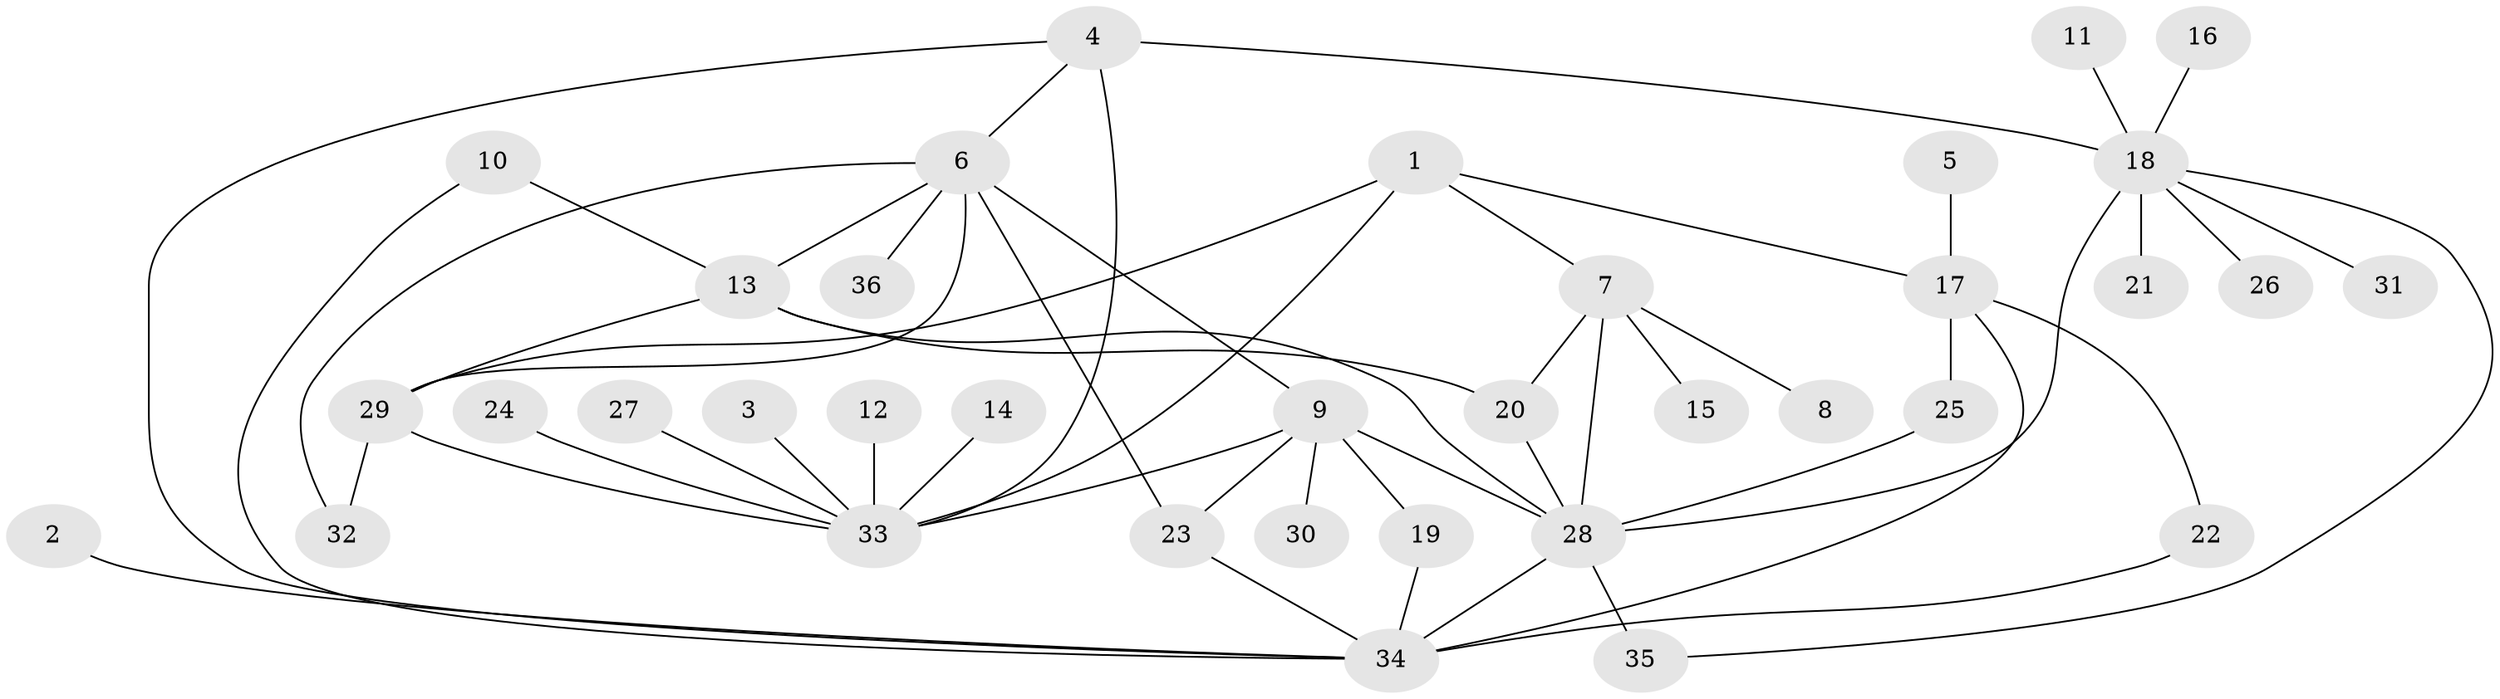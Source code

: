 // original degree distribution, {11: 0.027777777777777776, 7: 0.041666666666666664, 4: 0.09722222222222222, 6: 0.013888888888888888, 8: 0.013888888888888888, 10: 0.027777777777777776, 3: 0.05555555555555555, 2: 0.18055555555555555, 1: 0.5416666666666666}
// Generated by graph-tools (version 1.1) at 2025/37/03/04/25 23:37:43]
// undirected, 36 vertices, 54 edges
graph export_dot {
  node [color=gray90,style=filled];
  1;
  2;
  3;
  4;
  5;
  6;
  7;
  8;
  9;
  10;
  11;
  12;
  13;
  14;
  15;
  16;
  17;
  18;
  19;
  20;
  21;
  22;
  23;
  24;
  25;
  26;
  27;
  28;
  29;
  30;
  31;
  32;
  33;
  34;
  35;
  36;
  1 -- 7 [weight=1.0];
  1 -- 17 [weight=1.0];
  1 -- 29 [weight=1.0];
  1 -- 33 [weight=1.0];
  2 -- 34 [weight=1.0];
  3 -- 33 [weight=1.0];
  4 -- 6 [weight=1.0];
  4 -- 18 [weight=2.0];
  4 -- 33 [weight=1.0];
  4 -- 34 [weight=1.0];
  5 -- 17 [weight=1.0];
  6 -- 9 [weight=1.0];
  6 -- 13 [weight=1.0];
  6 -- 23 [weight=1.0];
  6 -- 29 [weight=1.0];
  6 -- 32 [weight=1.0];
  6 -- 36 [weight=1.0];
  7 -- 8 [weight=1.0];
  7 -- 15 [weight=1.0];
  7 -- 20 [weight=1.0];
  7 -- 28 [weight=1.0];
  9 -- 19 [weight=1.0];
  9 -- 23 [weight=1.0];
  9 -- 28 [weight=1.0];
  9 -- 30 [weight=1.0];
  9 -- 33 [weight=1.0];
  10 -- 13 [weight=1.0];
  10 -- 34 [weight=1.0];
  11 -- 18 [weight=1.0];
  12 -- 33 [weight=1.0];
  13 -- 20 [weight=1.0];
  13 -- 28 [weight=1.0];
  13 -- 29 [weight=1.0];
  14 -- 33 [weight=1.0];
  16 -- 18 [weight=1.0];
  17 -- 22 [weight=1.0];
  17 -- 25 [weight=1.0];
  17 -- 34 [weight=1.0];
  18 -- 21 [weight=1.0];
  18 -- 26 [weight=1.0];
  18 -- 28 [weight=1.0];
  18 -- 31 [weight=1.0];
  18 -- 35 [weight=1.0];
  19 -- 34 [weight=1.0];
  20 -- 28 [weight=1.0];
  22 -- 34 [weight=1.0];
  23 -- 34 [weight=1.0];
  24 -- 33 [weight=1.0];
  25 -- 28 [weight=1.0];
  27 -- 33 [weight=1.0];
  28 -- 34 [weight=1.0];
  28 -- 35 [weight=1.0];
  29 -- 32 [weight=1.0];
  29 -- 33 [weight=1.0];
}
